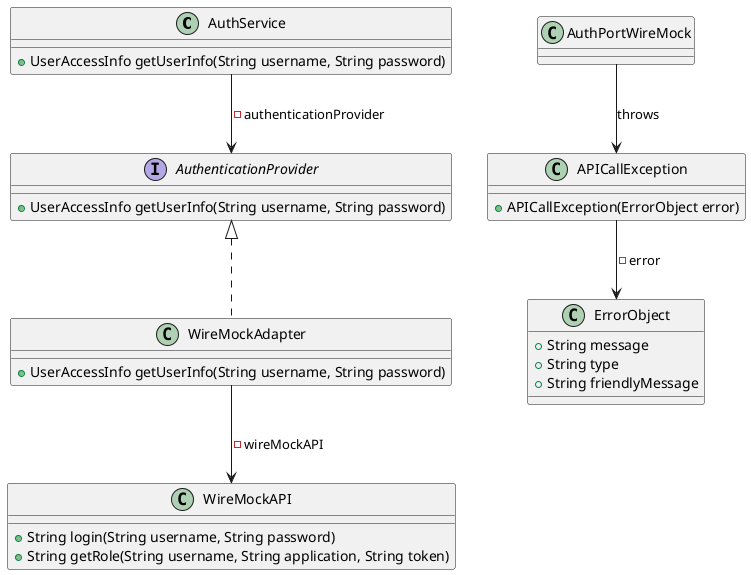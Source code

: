 @startuml
'left to right direction

class AuthService {
    +UserAccessInfo getUserInfo(String username, String password)
}

interface AuthenticationProvider {
    +UserAccessInfo getUserInfo(String username, String password)
}

AuthService --> AuthenticationProvider: -authenticationProvider

class WireMockAdapter {
    +UserAccessInfo getUserInfo(String username, String password)
}

AuthenticationProvider <|.. WireMockAdapter

class WireMockAPI {
    +String login(String username, String password)
    +String getRole(String username, String application, String token)
}

WireMockAdapter --> WireMockAPI: -wireMockAPI

class ErrorObject {
    +String message
    +String type
    +String friendlyMessage
}

class APICallException {
    +APICallException(ErrorObject error)
}

APICallException --> ErrorObject: -error

AuthPortWireMock --> APICallException: throws


@enduml
